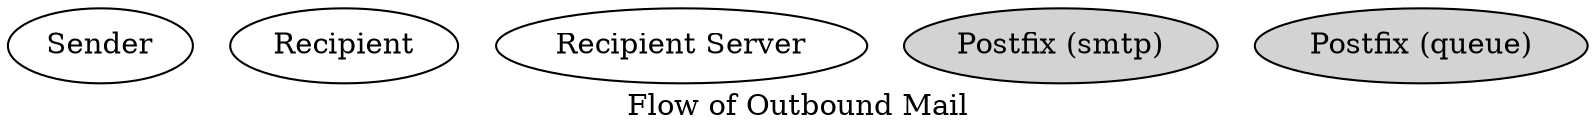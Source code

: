 



digraph outbound {
    label="Flow of Outbound Mail"

    sender[label="Sender"]
    recipient[label="Recipient"]
    rcpt_server[label="Recipient Server"]

    postfix_smtp[label="Postfix (smtp)", style=filled]
    postfix_queue[label="Postfix (queue)", style=filled]#    postfix_submissi^on[label="Postfix (submission, port 587, TLS)", style=filled]
}
